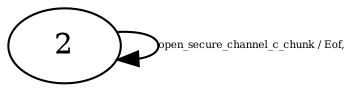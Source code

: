 digraph "Automata" { 
	 "2" [shape=ellipse,style=filled,fillcolor=white,URL="2"];
	 "2"->"2" [fontsize=5,label="open_secure_channel_c_chunk / Eof,",URL="t43"];
}
